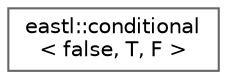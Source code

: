digraph "类继承关系图"
{
 // LATEX_PDF_SIZE
  bgcolor="transparent";
  edge [fontname=Helvetica,fontsize=10,labelfontname=Helvetica,labelfontsize=10];
  node [fontname=Helvetica,fontsize=10,shape=box,height=0.2,width=0.4];
  rankdir="LR";
  Node0 [id="Node000000",label="eastl::conditional\l\< false, T, F \>",height=0.2,width=0.4,color="grey40", fillcolor="white", style="filled",URL="$structeastl_1_1conditional_3_01false_00_01_t_00_01_f_01_4.html",tooltip=" "];
}
